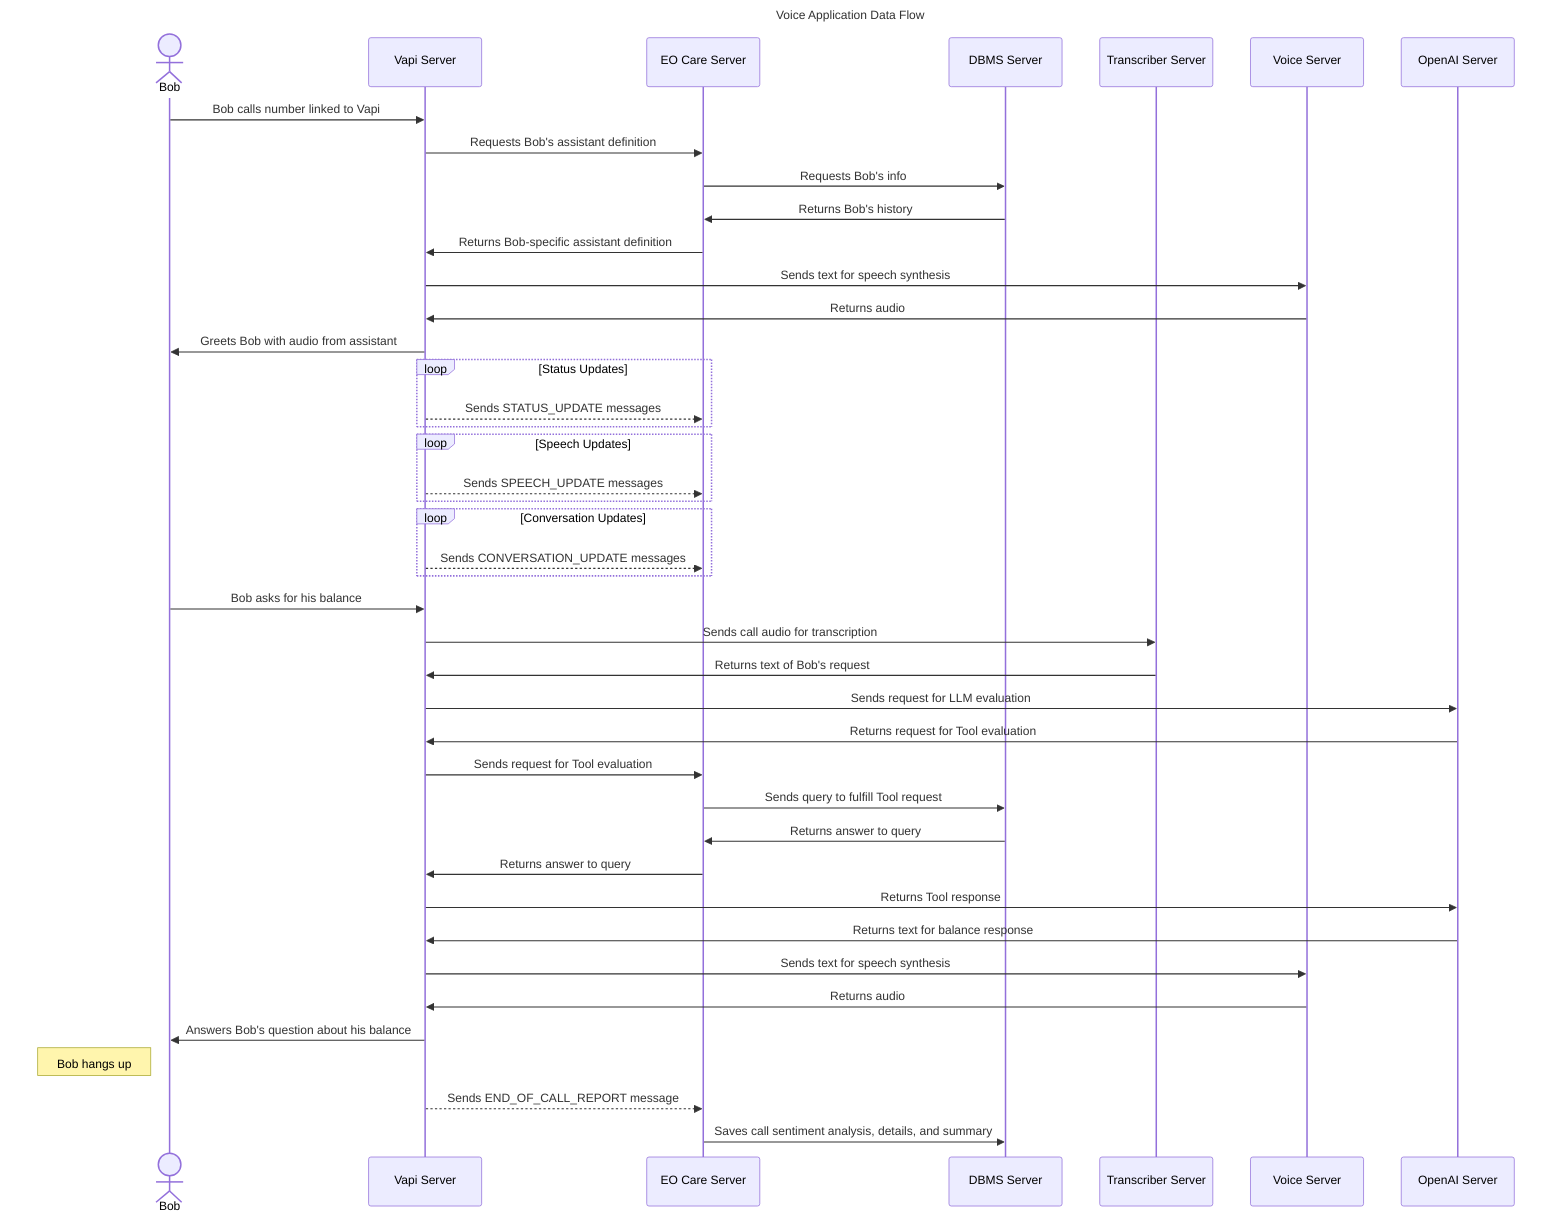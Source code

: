 sequenceDiagram
    title Voice Application Data Flow
    actor Bob
    participant vapi as Vapi Server
    participant eocare as EO Care Server
    participant dbms as DBMS Server
    participant transcriber as Transcriber Server
    participant voice as Voice Server
    participant openai as OpenAI Server
    Bob ->> vapi: Bob calls number linked to Vapi
    vapi ->> eocare: Requests Bob's assistant definition
    eocare ->> dbms: Requests Bob's info
    dbms ->> eocare: Returns Bob's history
    eocare ->> vapi: Returns Bob-specific assistant definition
    vapi ->> voice: Sends text for speech synthesis
    voice ->> vapi: Returns audio
    vapi ->> Bob: Greets Bob with audio from assistant

    loop Status Updates
        vapi -->> eocare: Sends STATUS_UPDATE messages
    end
    loop Speech Updates
        vapi -->> eocare: Sends SPEECH_UPDATE messages
    end
    loop Conversation Updates
        vapi -->> eocare: Sends CONVERSATION_UPDATE messages
    end

    Bob ->> vapi: Bob asks for his balance
    vapi ->> transcriber: Sends call audio for transcription
    transcriber ->> vapi: Returns text of Bob's request
    vapi ->> openai: Sends request for LLM evaluation
    openai ->> vapi: Returns request for Tool evaluation
    vapi ->> eocare: Sends request for Tool evaluation
    eocare ->> dbms: Sends query to fulfill Tool request
    dbms ->> eocare: Returns answer to query
    eocare ->> vapi: Returns answer to query
    vapi ->> openai: Returns Tool response
    openai ->> vapi: Returns text for balance response
%%    vapi -->> eocare: Sends TOOL_CALL message
    vapi ->> voice: Sends text for speech synthesis
    voice ->> vapi: Returns audio
    vapi ->> Bob: Answers Bob's question about his balance
    Note left of Bob: Bob hangs up
    vapi -->> eocare: Sends END_OF_CALL_REPORT message
    eocare ->> dbms: Saves call sentiment analysis, details, and summary
